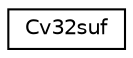 digraph "Graphical Class Hierarchy"
{
 // LATEX_PDF_SIZE
  edge [fontname="Helvetica",fontsize="10",labelfontname="Helvetica",labelfontsize="10"];
  node [fontname="Helvetica",fontsize="10",shape=record];
  rankdir="LR";
  Node0 [label="Cv32suf",height=0.2,width=0.4,color="black", fillcolor="white", style="filled",URL="$union_cv32suf.html",tooltip=" "];
}
